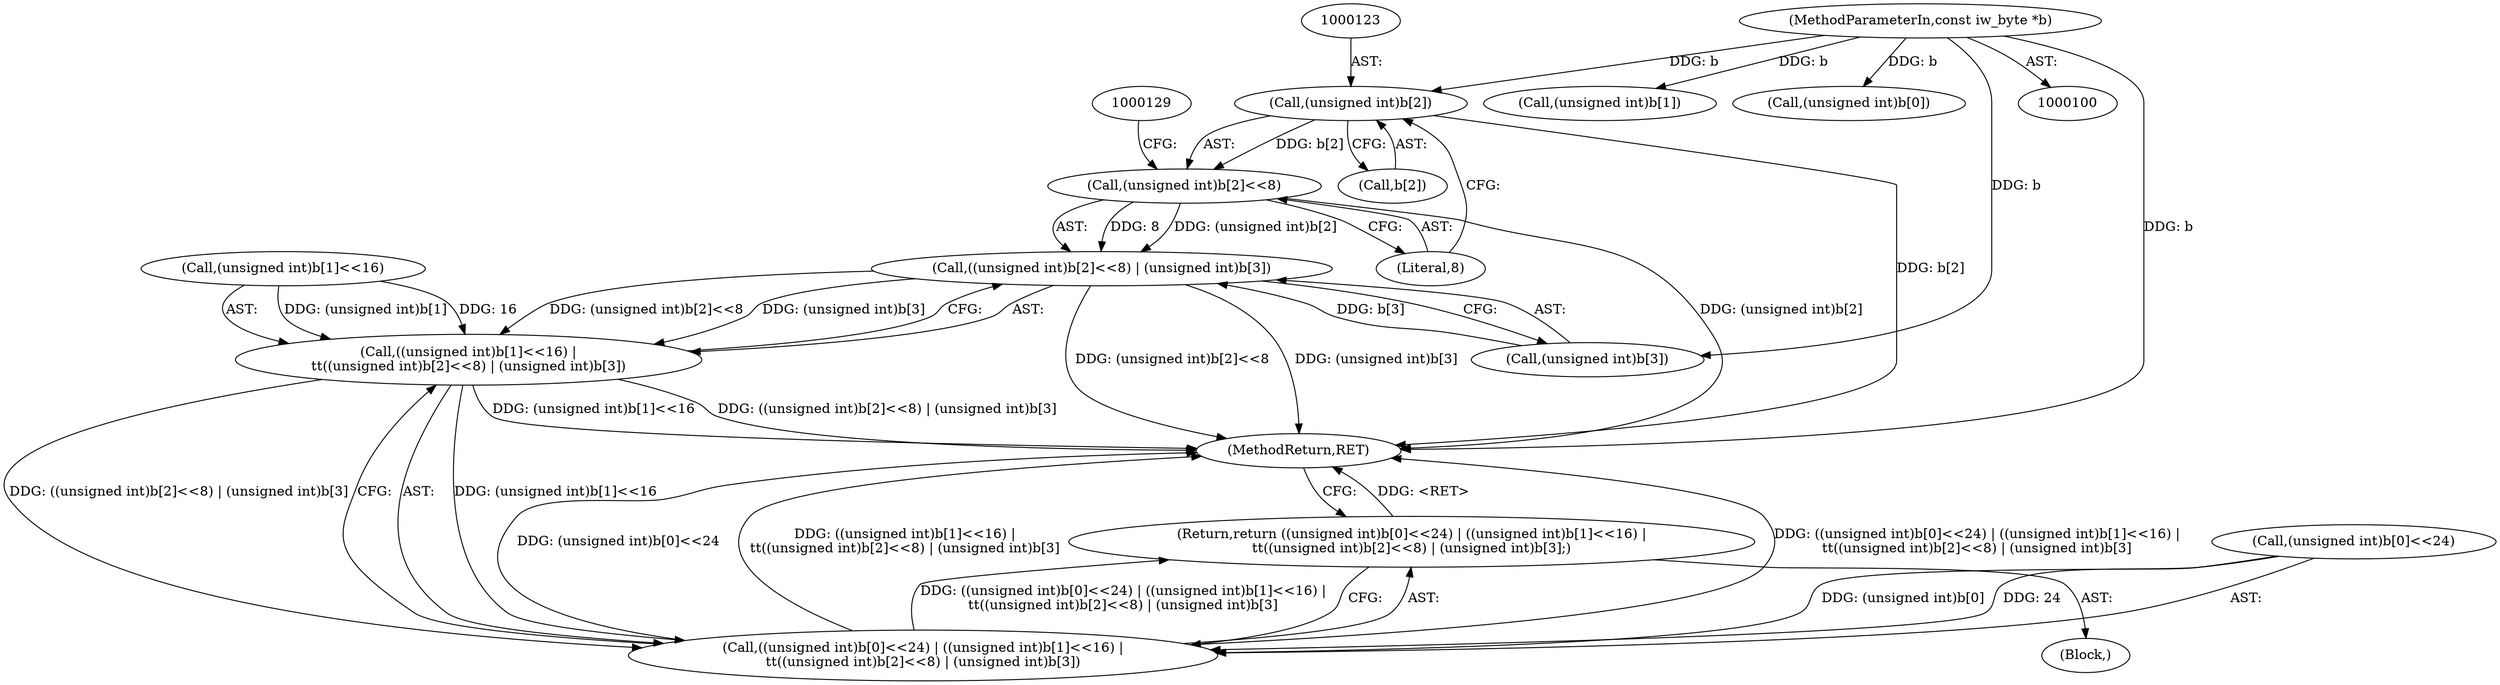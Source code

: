 digraph "0_imageworsener_a00183107d4b84bc8a714290e824ca9c68dac738_4@pointer" {
"1000122" [label="(Call,(unsigned int)b[2])"];
"1000101" [label="(MethodParameterIn,const iw_byte *b)"];
"1000121" [label="(Call,(unsigned int)b[2]<<8)"];
"1000120" [label="(Call,((unsigned int)b[2]<<8) | (unsigned int)b[3])"];
"1000112" [label="(Call,((unsigned int)b[1]<<16) |\n\t\t((unsigned int)b[2]<<8) | (unsigned int)b[3])"];
"1000104" [label="(Call,((unsigned int)b[0]<<24) | ((unsigned int)b[1]<<16) |\n\t\t((unsigned int)b[2]<<8) | (unsigned int)b[3])"];
"1000103" [label="(Return,return ((unsigned int)b[0]<<24) | ((unsigned int)b[1]<<16) |\n\t\t((unsigned int)b[2]<<8) | (unsigned int)b[3];)"];
"1000133" [label="(MethodReturn,RET)"];
"1000113" [label="(Call,(unsigned int)b[1]<<16)"];
"1000101" [label="(MethodParameterIn,const iw_byte *b)"];
"1000124" [label="(Call,b[2])"];
"1000114" [label="(Call,(unsigned int)b[1])"];
"1000102" [label="(Block,)"];
"1000127" [label="(Literal,8)"];
"1000122" [label="(Call,(unsigned int)b[2])"];
"1000112" [label="(Call,((unsigned int)b[1]<<16) |\n\t\t((unsigned int)b[2]<<8) | (unsigned int)b[3])"];
"1000104" [label="(Call,((unsigned int)b[0]<<24) | ((unsigned int)b[1]<<16) |\n\t\t((unsigned int)b[2]<<8) | (unsigned int)b[3])"];
"1000105" [label="(Call,(unsigned int)b[0]<<24)"];
"1000106" [label="(Call,(unsigned int)b[0])"];
"1000121" [label="(Call,(unsigned int)b[2]<<8)"];
"1000128" [label="(Call,(unsigned int)b[3])"];
"1000103" [label="(Return,return ((unsigned int)b[0]<<24) | ((unsigned int)b[1]<<16) |\n\t\t((unsigned int)b[2]<<8) | (unsigned int)b[3];)"];
"1000120" [label="(Call,((unsigned int)b[2]<<8) | (unsigned int)b[3])"];
"1000122" -> "1000121"  [label="AST: "];
"1000122" -> "1000124"  [label="CFG: "];
"1000123" -> "1000122"  [label="AST: "];
"1000124" -> "1000122"  [label="AST: "];
"1000127" -> "1000122"  [label="CFG: "];
"1000122" -> "1000133"  [label="DDG: b[2]"];
"1000122" -> "1000121"  [label="DDG: b[2]"];
"1000101" -> "1000122"  [label="DDG: b"];
"1000101" -> "1000100"  [label="AST: "];
"1000101" -> "1000133"  [label="DDG: b"];
"1000101" -> "1000106"  [label="DDG: b"];
"1000101" -> "1000114"  [label="DDG: b"];
"1000101" -> "1000128"  [label="DDG: b"];
"1000121" -> "1000120"  [label="AST: "];
"1000121" -> "1000127"  [label="CFG: "];
"1000127" -> "1000121"  [label="AST: "];
"1000129" -> "1000121"  [label="CFG: "];
"1000121" -> "1000133"  [label="DDG: (unsigned int)b[2]"];
"1000121" -> "1000120"  [label="DDG: (unsigned int)b[2]"];
"1000121" -> "1000120"  [label="DDG: 8"];
"1000120" -> "1000112"  [label="AST: "];
"1000120" -> "1000128"  [label="CFG: "];
"1000128" -> "1000120"  [label="AST: "];
"1000112" -> "1000120"  [label="CFG: "];
"1000120" -> "1000133"  [label="DDG: (unsigned int)b[2]<<8"];
"1000120" -> "1000133"  [label="DDG: (unsigned int)b[3]"];
"1000120" -> "1000112"  [label="DDG: (unsigned int)b[2]<<8"];
"1000120" -> "1000112"  [label="DDG: (unsigned int)b[3]"];
"1000128" -> "1000120"  [label="DDG: b[3]"];
"1000112" -> "1000104"  [label="AST: "];
"1000113" -> "1000112"  [label="AST: "];
"1000104" -> "1000112"  [label="CFG: "];
"1000112" -> "1000133"  [label="DDG: (unsigned int)b[1]<<16"];
"1000112" -> "1000133"  [label="DDG: ((unsigned int)b[2]<<8) | (unsigned int)b[3]"];
"1000112" -> "1000104"  [label="DDG: (unsigned int)b[1]<<16"];
"1000112" -> "1000104"  [label="DDG: ((unsigned int)b[2]<<8) | (unsigned int)b[3]"];
"1000113" -> "1000112"  [label="DDG: (unsigned int)b[1]"];
"1000113" -> "1000112"  [label="DDG: 16"];
"1000104" -> "1000103"  [label="AST: "];
"1000105" -> "1000104"  [label="AST: "];
"1000103" -> "1000104"  [label="CFG: "];
"1000104" -> "1000133"  [label="DDG: ((unsigned int)b[0]<<24) | ((unsigned int)b[1]<<16) |\n\t\t((unsigned int)b[2]<<8) | (unsigned int)b[3]"];
"1000104" -> "1000133"  [label="DDG: (unsigned int)b[0]<<24"];
"1000104" -> "1000133"  [label="DDG: ((unsigned int)b[1]<<16) |\n\t\t((unsigned int)b[2]<<8) | (unsigned int)b[3]"];
"1000104" -> "1000103"  [label="DDG: ((unsigned int)b[0]<<24) | ((unsigned int)b[1]<<16) |\n\t\t((unsigned int)b[2]<<8) | (unsigned int)b[3]"];
"1000105" -> "1000104"  [label="DDG: (unsigned int)b[0]"];
"1000105" -> "1000104"  [label="DDG: 24"];
"1000103" -> "1000102"  [label="AST: "];
"1000133" -> "1000103"  [label="CFG: "];
"1000103" -> "1000133"  [label="DDG: <RET>"];
}
